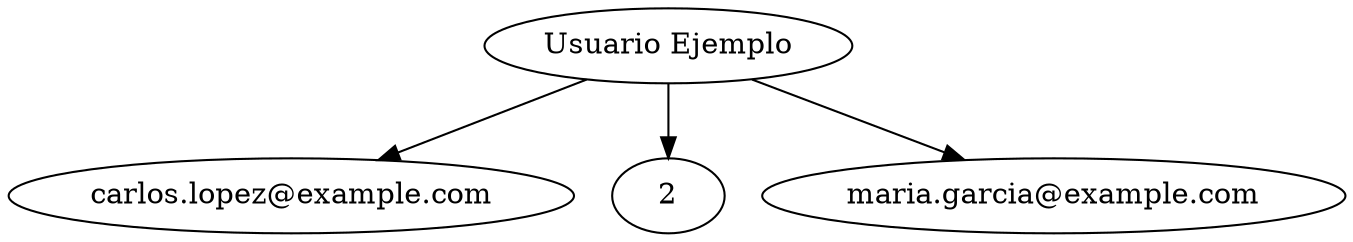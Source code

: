 digraph G {
    node [shape=ellipse];
    "usuario@example.com" [label="Usuario Ejemplo"];
    "usuario@example.com" -> "carlos.lopez@example.com";
    "usuario@example.com" -> "2";
    "usuario@example.com" -> "maria.garcia@example.com";
}

